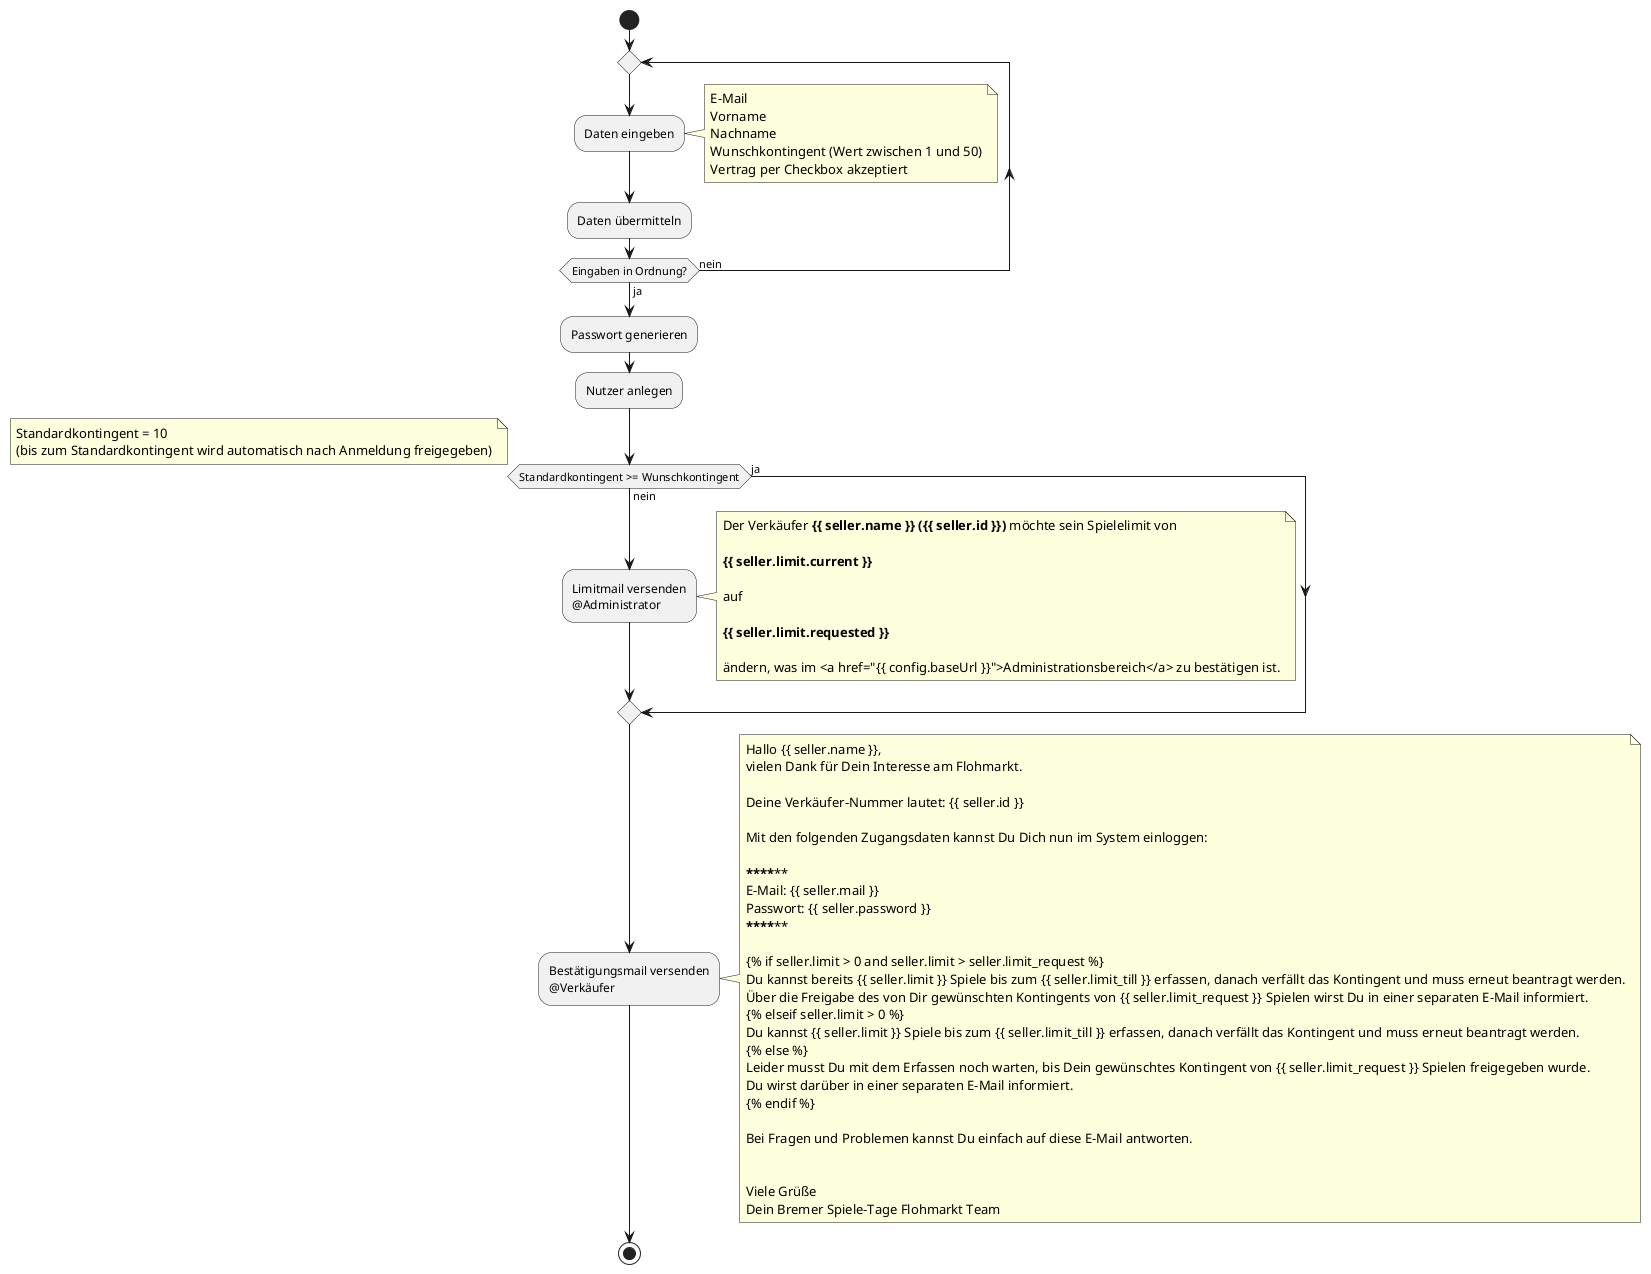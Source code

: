 @startuml

start

repeat

  :Daten eingeben;
  note right
    E-Mail
    Vorname
    Nachname
    Wunschkontingent (Wert zwischen 1 und 50)
    Vertrag per Checkbox akzeptiert
  end note

  :Daten übermitteln;

repeat while (Eingaben in Ordnung?) is (nein) not (ja)

:Passwort generieren;

:Nutzer anlegen;

if (Standardkontingent >= Wunschkontingent) then (ja)

else (nein)

  :Limitmail versenden
  @Administrator;
  note right
    Der Verkäufer <b>{{ seller.name }} ({{ seller.id }})</b> möchte sein Spielelimit von

    <b>{{ seller.limit.current }}</b>

    auf

    <b>{{ seller.limit.requested }}</b>

    ändern, was im <a href="{{ config.baseUrl }}">Administrationsbereich</a> zu bestätigen ist.
  endnote

endif
note left
  Standardkontingent = 10
  (bis zum Standardkontingent wird automatisch nach Anmeldung freigegeben)
endnote

:Bestätigungsmail versenden
@Verkäufer;
note right
  Hallo {{ seller.name }},
  vielen Dank für Dein Interesse am Flohmarkt.

  Deine Verkäufer-Nummer lautet: {{ seller.id }}

  Mit den folgenden Zugangsdaten kannst Du Dich nun im System einloggen:

  **********************
  E-Mail: {{ seller.mail }}
  Passwort: {{ seller.password }}
  **********************

  {% if seller.limit > 0 and seller.limit > seller.limit_request %}
  Du kannst bereits {{ seller.limit }} Spiele bis zum {{ seller.limit_till }} erfassen, danach verfällt das Kontingent und muss erneut beantragt werden.
  Über die Freigabe des von Dir gewünschten Kontingents von {{ seller.limit_request }} Spielen wirst Du in einer separaten E-Mail informiert.
  {% elseif seller.limit > 0 %}
  Du kannst {{ seller.limit }} Spiele bis zum {{ seller.limit_till }} erfassen, danach verfällt das Kontingent und muss erneut beantragt werden.
  {% else %}
  Leider musst Du mit dem Erfassen noch warten, bis Dein gewünschtes Kontingent von {{ seller.limit_request }} Spielen freigegeben wurde.
  Du wirst darüber in einer separaten E-Mail informiert.
  {% endif %}

  Bei Fragen und Problemen kannst Du einfach auf diese E-Mail antworten.


  Viele Grüße
  Dein Bremer Spiele-Tage Flohmarkt Team
end note

stop

@enduml
